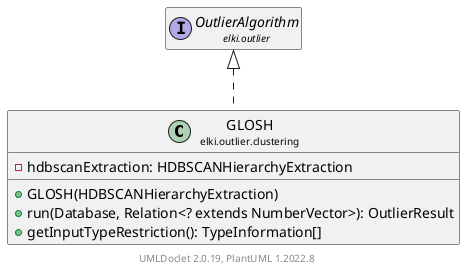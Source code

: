 @startuml
    remove .*\.(Instance|Par|Parameterizer|Factory)$
    set namespaceSeparator none
    hide empty fields
    hide empty methods

    class "<size:14>GLOSH\n<size:10>elki.outlier.clustering" as elki.outlier.clustering.GLOSH [[GLOSH.html]] {
        -hdbscanExtraction: HDBSCANHierarchyExtraction
        +GLOSH(HDBSCANHierarchyExtraction)
        +run(Database, Relation<? extends NumberVector>): OutlierResult
        +getInputTypeRestriction(): TypeInformation[]
    }

    interface "<size:14>OutlierAlgorithm\n<size:10>elki.outlier" as elki.outlier.OutlierAlgorithm [[../OutlierAlgorithm.html]]
    class "<size:14>GLOSH.Par\n<size:10>elki.outlier.clustering" as elki.outlier.clustering.GLOSH.Par [[GLOSH.Par.html]]

    elki.outlier.OutlierAlgorithm <|.. elki.outlier.clustering.GLOSH
    elki.outlier.clustering.GLOSH +-- elki.outlier.clustering.GLOSH.Par

    center footer UMLDoclet 2.0.19, PlantUML 1.2022.8
@enduml
